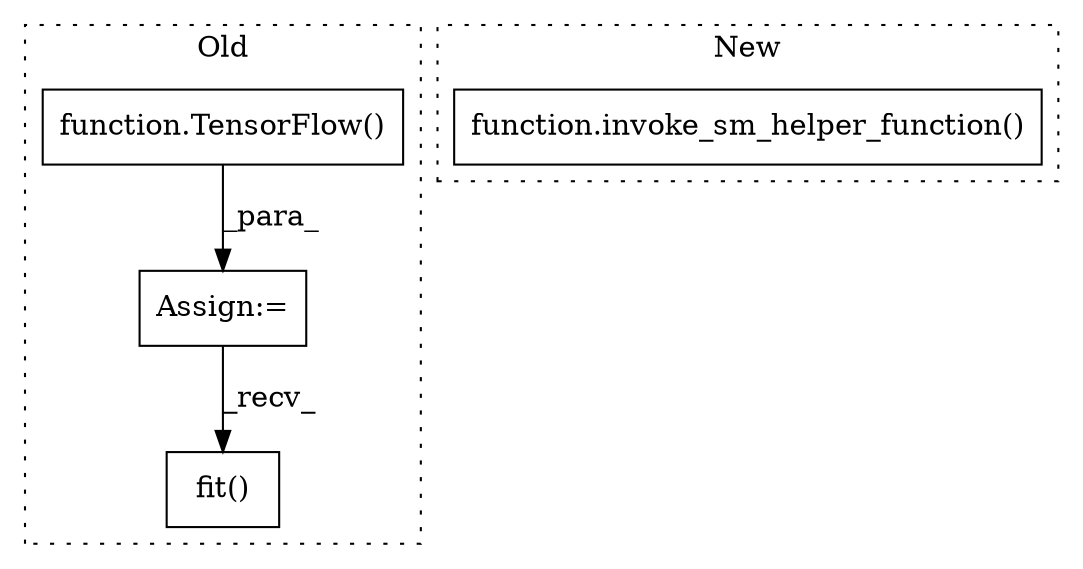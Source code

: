 digraph G {
subgraph cluster0 {
1 [label="fit()" a="75" s="7164" l="15" shape="box"];
3 [label="Assign:=" a="68" s="6240" l="3" shape="box"];
4 [label="function.TensorFlow()" a="75" s="6243" l="916" shape="box"];
label = "Old";
style="dotted";
}
subgraph cluster1 {
2 [label="function.invoke_sm_helper_function()" a="75" s="6766,7012" l="26,1" shape="box"];
label = "New";
style="dotted";
}
3 -> 1 [label="_recv_"];
4 -> 3 [label="_para_"];
}